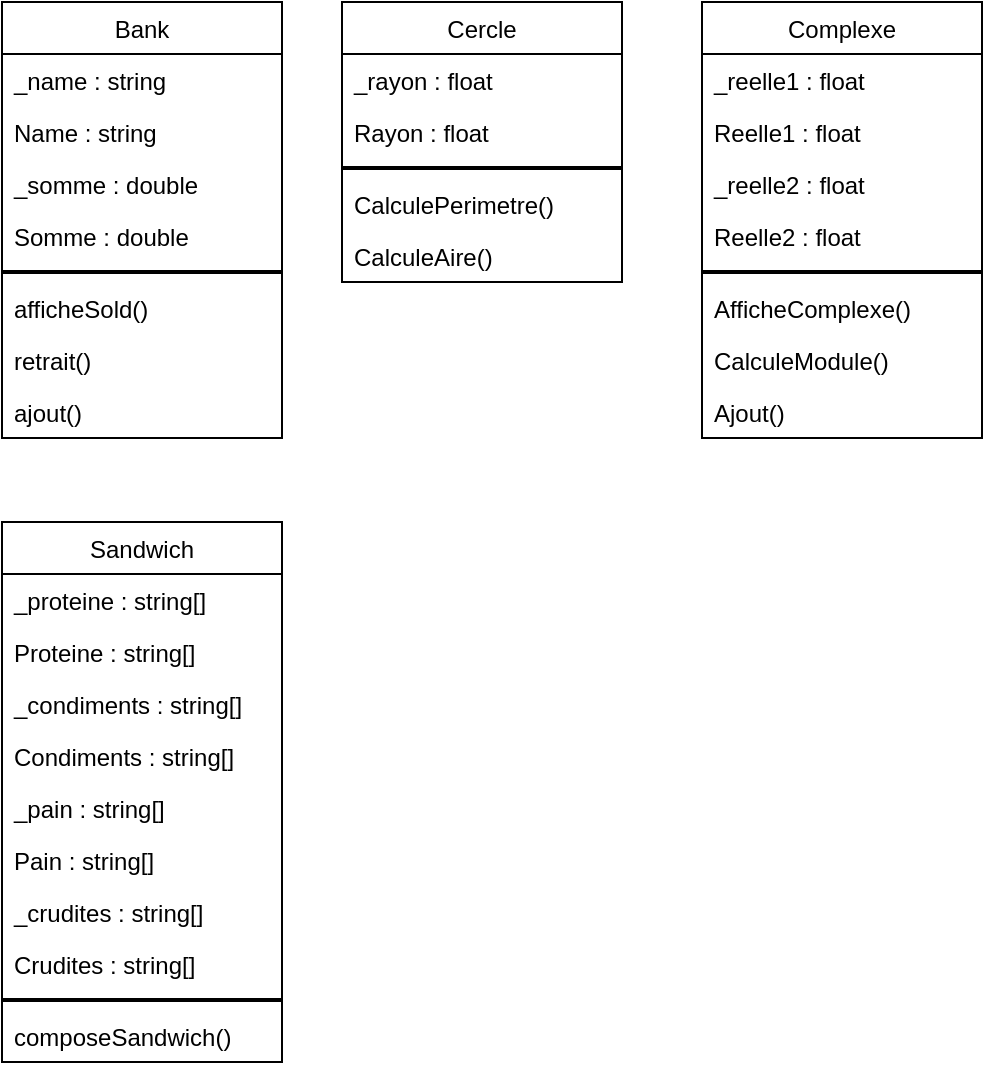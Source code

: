 <mxfile version="20.3.0" type="device"><diagram id="SP-yUZiVTFL-4eNaogye" name="Page-1"><mxGraphModel dx="1038" dy="641" grid="1" gridSize="10" guides="1" tooltips="1" connect="1" arrows="1" fold="1" page="1" pageScale="1" pageWidth="827" pageHeight="1169" math="0" shadow="0"><root><mxCell id="0"/><mxCell id="1" parent="0"/><mxCell id="_2Tb4snzf4USNtqEbtro-5" value="Bank" style="swimlane;fontStyle=0;childLayout=stackLayout;horizontal=1;startSize=26;fillColor=none;horizontalStack=0;resizeParent=1;resizeParentMax=0;resizeLast=0;collapsible=1;marginBottom=0;" vertex="1" parent="1"><mxGeometry x="60" y="130" width="140" height="218" as="geometry"/></mxCell><mxCell id="_2Tb4snzf4USNtqEbtro-6" value="_name : string" style="text;strokeColor=none;fillColor=none;align=left;verticalAlign=top;spacingLeft=4;spacingRight=4;overflow=hidden;rotatable=0;points=[[0,0.5],[1,0.5]];portConstraint=eastwest;" vertex="1" parent="_2Tb4snzf4USNtqEbtro-5"><mxGeometry y="26" width="140" height="26" as="geometry"/></mxCell><mxCell id="_2Tb4snzf4USNtqEbtro-8" value="Name : string" style="text;strokeColor=none;fillColor=none;align=left;verticalAlign=top;spacingLeft=4;spacingRight=4;overflow=hidden;rotatable=0;points=[[0,0.5],[1,0.5]];portConstraint=eastwest;" vertex="1" parent="_2Tb4snzf4USNtqEbtro-5"><mxGeometry y="52" width="140" height="26" as="geometry"/></mxCell><mxCell id="_2Tb4snzf4USNtqEbtro-7" value="_somme : double" style="text;strokeColor=none;fillColor=none;align=left;verticalAlign=top;spacingLeft=4;spacingRight=4;overflow=hidden;rotatable=0;points=[[0,0.5],[1,0.5]];portConstraint=eastwest;" vertex="1" parent="_2Tb4snzf4USNtqEbtro-5"><mxGeometry y="78" width="140" height="26" as="geometry"/></mxCell><mxCell id="_2Tb4snzf4USNtqEbtro-9" value="Somme : double" style="text;strokeColor=none;fillColor=none;align=left;verticalAlign=top;spacingLeft=4;spacingRight=4;overflow=hidden;rotatable=0;points=[[0,0.5],[1,0.5]];portConstraint=eastwest;" vertex="1" parent="_2Tb4snzf4USNtqEbtro-5"><mxGeometry y="104" width="140" height="26" as="geometry"/></mxCell><mxCell id="_2Tb4snzf4USNtqEbtro-14" value="" style="line;strokeWidth=2;html=1;strokeColor=default;" vertex="1" parent="_2Tb4snzf4USNtqEbtro-5"><mxGeometry y="130" width="140" height="10" as="geometry"/></mxCell><mxCell id="_2Tb4snzf4USNtqEbtro-10" value="afficheSold()" style="text;strokeColor=none;fillColor=none;align=left;verticalAlign=top;spacingLeft=4;spacingRight=4;overflow=hidden;rotatable=0;points=[[0,0.5],[1,0.5]];portConstraint=eastwest;" vertex="1" parent="_2Tb4snzf4USNtqEbtro-5"><mxGeometry y="140" width="140" height="26" as="geometry"/></mxCell><mxCell id="_2Tb4snzf4USNtqEbtro-11" value="retrait()" style="text;strokeColor=none;fillColor=none;align=left;verticalAlign=top;spacingLeft=4;spacingRight=4;overflow=hidden;rotatable=0;points=[[0,0.5],[1,0.5]];portConstraint=eastwest;" vertex="1" parent="_2Tb4snzf4USNtqEbtro-5"><mxGeometry y="166" width="140" height="26" as="geometry"/></mxCell><mxCell id="_2Tb4snzf4USNtqEbtro-15" value="ajout()" style="text;strokeColor=none;fillColor=none;align=left;verticalAlign=top;spacingLeft=4;spacingRight=4;overflow=hidden;rotatable=0;points=[[0,0.5],[1,0.5]];portConstraint=eastwest;" vertex="1" parent="_2Tb4snzf4USNtqEbtro-5"><mxGeometry y="192" width="140" height="26" as="geometry"/></mxCell><mxCell id="_2Tb4snzf4USNtqEbtro-16" value="Cercle" style="swimlane;fontStyle=0;childLayout=stackLayout;horizontal=1;startSize=26;fillColor=none;horizontalStack=0;resizeParent=1;resizeParentMax=0;resizeLast=0;collapsible=1;marginBottom=0;" vertex="1" parent="1"><mxGeometry x="230" y="130" width="140" height="140" as="geometry"/></mxCell><mxCell id="_2Tb4snzf4USNtqEbtro-17" value="_rayon : float" style="text;strokeColor=none;fillColor=none;align=left;verticalAlign=top;spacingLeft=4;spacingRight=4;overflow=hidden;rotatable=0;points=[[0,0.5],[1,0.5]];portConstraint=eastwest;" vertex="1" parent="_2Tb4snzf4USNtqEbtro-16"><mxGeometry y="26" width="140" height="26" as="geometry"/></mxCell><mxCell id="_2Tb4snzf4USNtqEbtro-18" value="Rayon : float" style="text;strokeColor=none;fillColor=none;align=left;verticalAlign=top;spacingLeft=4;spacingRight=4;overflow=hidden;rotatable=0;points=[[0,0.5],[1,0.5]];portConstraint=eastwest;" vertex="1" parent="_2Tb4snzf4USNtqEbtro-16"><mxGeometry y="52" width="140" height="26" as="geometry"/></mxCell><mxCell id="_2Tb4snzf4USNtqEbtro-21" value="" style="line;strokeWidth=2;html=1;strokeColor=default;" vertex="1" parent="_2Tb4snzf4USNtqEbtro-16"><mxGeometry y="78" width="140" height="10" as="geometry"/></mxCell><mxCell id="_2Tb4snzf4USNtqEbtro-22" value="CalculePerimetre()" style="text;strokeColor=none;fillColor=none;align=left;verticalAlign=top;spacingLeft=4;spacingRight=4;overflow=hidden;rotatable=0;points=[[0,0.5],[1,0.5]];portConstraint=eastwest;" vertex="1" parent="_2Tb4snzf4USNtqEbtro-16"><mxGeometry y="88" width="140" height="26" as="geometry"/></mxCell><mxCell id="_2Tb4snzf4USNtqEbtro-23" value="CalculeAire()" style="text;strokeColor=none;fillColor=none;align=left;verticalAlign=top;spacingLeft=4;spacingRight=4;overflow=hidden;rotatable=0;points=[[0,0.5],[1,0.5]];portConstraint=eastwest;" vertex="1" parent="_2Tb4snzf4USNtqEbtro-16"><mxGeometry y="114" width="140" height="26" as="geometry"/></mxCell><mxCell id="_2Tb4snzf4USNtqEbtro-25" value="Complexe" style="swimlane;fontStyle=0;childLayout=stackLayout;horizontal=1;startSize=26;fillColor=none;horizontalStack=0;resizeParent=1;resizeParentMax=0;resizeLast=0;collapsible=1;marginBottom=0;" vertex="1" parent="1"><mxGeometry x="410" y="130" width="140" height="218" as="geometry"/></mxCell><mxCell id="_2Tb4snzf4USNtqEbtro-26" value="_reelle1 : float" style="text;strokeColor=none;fillColor=none;align=left;verticalAlign=top;spacingLeft=4;spacingRight=4;overflow=hidden;rotatable=0;points=[[0,0.5],[1,0.5]];portConstraint=eastwest;" vertex="1" parent="_2Tb4snzf4USNtqEbtro-25"><mxGeometry y="26" width="140" height="26" as="geometry"/></mxCell><mxCell id="_2Tb4snzf4USNtqEbtro-27" value="Reelle1 : float" style="text;strokeColor=none;fillColor=none;align=left;verticalAlign=top;spacingLeft=4;spacingRight=4;overflow=hidden;rotatable=0;points=[[0,0.5],[1,0.5]];portConstraint=eastwest;" vertex="1" parent="_2Tb4snzf4USNtqEbtro-25"><mxGeometry y="52" width="140" height="26" as="geometry"/></mxCell><mxCell id="_2Tb4snzf4USNtqEbtro-28" value="_reelle2 : float" style="text;strokeColor=none;fillColor=none;align=left;verticalAlign=top;spacingLeft=4;spacingRight=4;overflow=hidden;rotatable=0;points=[[0,0.5],[1,0.5]];portConstraint=eastwest;" vertex="1" parent="_2Tb4snzf4USNtqEbtro-25"><mxGeometry y="78" width="140" height="26" as="geometry"/></mxCell><mxCell id="_2Tb4snzf4USNtqEbtro-29" value="Reelle2 : float" style="text;strokeColor=none;fillColor=none;align=left;verticalAlign=top;spacingLeft=4;spacingRight=4;overflow=hidden;rotatable=0;points=[[0,0.5],[1,0.5]];portConstraint=eastwest;" vertex="1" parent="_2Tb4snzf4USNtqEbtro-25"><mxGeometry y="104" width="140" height="26" as="geometry"/></mxCell><mxCell id="_2Tb4snzf4USNtqEbtro-30" value="" style="line;strokeWidth=2;html=1;strokeColor=default;" vertex="1" parent="_2Tb4snzf4USNtqEbtro-25"><mxGeometry y="130" width="140" height="10" as="geometry"/></mxCell><mxCell id="_2Tb4snzf4USNtqEbtro-31" value="AfficheComplexe()" style="text;strokeColor=none;fillColor=none;align=left;verticalAlign=top;spacingLeft=4;spacingRight=4;overflow=hidden;rotatable=0;points=[[0,0.5],[1,0.5]];portConstraint=eastwest;" vertex="1" parent="_2Tb4snzf4USNtqEbtro-25"><mxGeometry y="140" width="140" height="26" as="geometry"/></mxCell><mxCell id="_2Tb4snzf4USNtqEbtro-32" value="CalculeModule()" style="text;strokeColor=none;fillColor=none;align=left;verticalAlign=top;spacingLeft=4;spacingRight=4;overflow=hidden;rotatable=0;points=[[0,0.5],[1,0.5]];portConstraint=eastwest;" vertex="1" parent="_2Tb4snzf4USNtqEbtro-25"><mxGeometry y="166" width="140" height="26" as="geometry"/></mxCell><mxCell id="_2Tb4snzf4USNtqEbtro-33" value="Ajout()" style="text;strokeColor=none;fillColor=none;align=left;verticalAlign=top;spacingLeft=4;spacingRight=4;overflow=hidden;rotatable=0;points=[[0,0.5],[1,0.5]];portConstraint=eastwest;" vertex="1" parent="_2Tb4snzf4USNtqEbtro-25"><mxGeometry y="192" width="140" height="26" as="geometry"/></mxCell><mxCell id="_2Tb4snzf4USNtqEbtro-34" value="Sandwich" style="swimlane;fontStyle=0;childLayout=stackLayout;horizontal=1;startSize=26;fillColor=none;horizontalStack=0;resizeParent=1;resizeParentMax=0;resizeLast=0;collapsible=1;marginBottom=0;" vertex="1" parent="1"><mxGeometry x="60" y="390" width="140" height="270" as="geometry"/></mxCell><mxCell id="_2Tb4snzf4USNtqEbtro-35" value="_proteine : string[]" style="text;strokeColor=none;fillColor=none;align=left;verticalAlign=top;spacingLeft=4;spacingRight=4;overflow=hidden;rotatable=0;points=[[0,0.5],[1,0.5]];portConstraint=eastwest;" vertex="1" parent="_2Tb4snzf4USNtqEbtro-34"><mxGeometry y="26" width="140" height="26" as="geometry"/></mxCell><mxCell id="_2Tb4snzf4USNtqEbtro-36" value="Proteine : string[]" style="text;strokeColor=none;fillColor=none;align=left;verticalAlign=top;spacingLeft=4;spacingRight=4;overflow=hidden;rotatable=0;points=[[0,0.5],[1,0.5]];portConstraint=eastwest;" vertex="1" parent="_2Tb4snzf4USNtqEbtro-34"><mxGeometry y="52" width="140" height="26" as="geometry"/></mxCell><mxCell id="_2Tb4snzf4USNtqEbtro-37" value="_condiments : string[]" style="text;strokeColor=none;fillColor=none;align=left;verticalAlign=top;spacingLeft=4;spacingRight=4;overflow=hidden;rotatable=0;points=[[0,0.5],[1,0.5]];portConstraint=eastwest;" vertex="1" parent="_2Tb4snzf4USNtqEbtro-34"><mxGeometry y="78" width="140" height="26" as="geometry"/></mxCell><mxCell id="_2Tb4snzf4USNtqEbtro-38" value="Condiments : string[]" style="text;strokeColor=none;fillColor=none;align=left;verticalAlign=top;spacingLeft=4;spacingRight=4;overflow=hidden;rotatable=0;points=[[0,0.5],[1,0.5]];portConstraint=eastwest;" vertex="1" parent="_2Tb4snzf4USNtqEbtro-34"><mxGeometry y="104" width="140" height="26" as="geometry"/></mxCell><mxCell id="_2Tb4snzf4USNtqEbtro-43" value="_pain : string[]" style="text;strokeColor=none;fillColor=none;align=left;verticalAlign=top;spacingLeft=4;spacingRight=4;overflow=hidden;rotatable=0;points=[[0,0.5],[1,0.5]];portConstraint=eastwest;" vertex="1" parent="_2Tb4snzf4USNtqEbtro-34"><mxGeometry y="130" width="140" height="26" as="geometry"/></mxCell><mxCell id="_2Tb4snzf4USNtqEbtro-44" value="Pain : string[]" style="text;strokeColor=none;fillColor=none;align=left;verticalAlign=top;spacingLeft=4;spacingRight=4;overflow=hidden;rotatable=0;points=[[0,0.5],[1,0.5]];portConstraint=eastwest;" vertex="1" parent="_2Tb4snzf4USNtqEbtro-34"><mxGeometry y="156" width="140" height="26" as="geometry"/></mxCell><mxCell id="_2Tb4snzf4USNtqEbtro-45" value="_crudites : string[]" style="text;strokeColor=none;fillColor=none;align=left;verticalAlign=top;spacingLeft=4;spacingRight=4;overflow=hidden;rotatable=0;points=[[0,0.5],[1,0.5]];portConstraint=eastwest;" vertex="1" parent="_2Tb4snzf4USNtqEbtro-34"><mxGeometry y="182" width="140" height="26" as="geometry"/></mxCell><mxCell id="_2Tb4snzf4USNtqEbtro-46" value="Crudites : string[]" style="text;strokeColor=none;fillColor=none;align=left;verticalAlign=top;spacingLeft=4;spacingRight=4;overflow=hidden;rotatable=0;points=[[0,0.5],[1,0.5]];portConstraint=eastwest;" vertex="1" parent="_2Tb4snzf4USNtqEbtro-34"><mxGeometry y="208" width="140" height="26" as="geometry"/></mxCell><mxCell id="_2Tb4snzf4USNtqEbtro-39" value="" style="line;strokeWidth=2;html=1;strokeColor=default;" vertex="1" parent="_2Tb4snzf4USNtqEbtro-34"><mxGeometry y="234" width="140" height="10" as="geometry"/></mxCell><mxCell id="_2Tb4snzf4USNtqEbtro-40" value="composeSandwich()" style="text;strokeColor=none;fillColor=none;align=left;verticalAlign=top;spacingLeft=4;spacingRight=4;overflow=hidden;rotatable=0;points=[[0,0.5],[1,0.5]];portConstraint=eastwest;" vertex="1" parent="_2Tb4snzf4USNtqEbtro-34"><mxGeometry y="244" width="140" height="26" as="geometry"/></mxCell></root></mxGraphModel></diagram></mxfile>